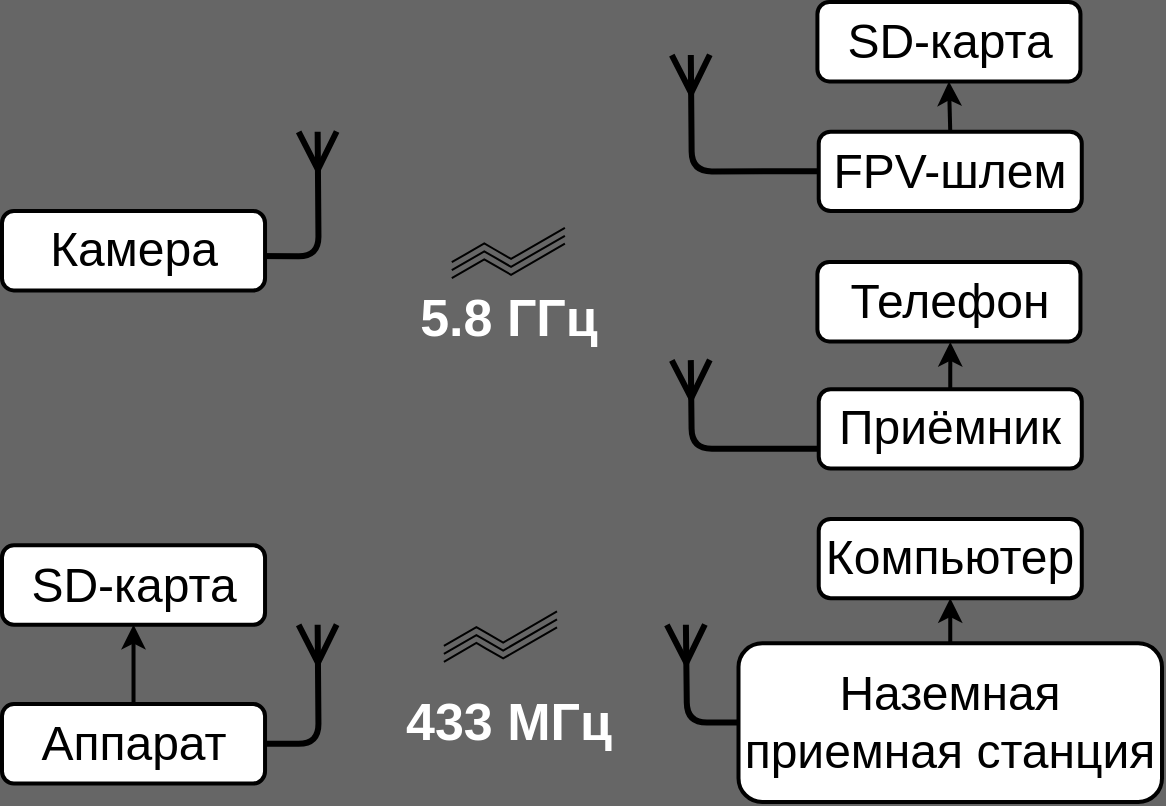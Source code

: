 <mxfile version="25.0.2">
  <diagram name="Страница — 1" id="UVlqzA668V7xbwNb8Y3F">
    <mxGraphModel dx="755" dy="506" grid="1" gridSize="10" guides="1" tooltips="1" connect="1" arrows="1" fold="1" page="1" pageScale="1" pageWidth="827" pageHeight="1169" background="#666666" math="0" shadow="0">
      <root>
        <mxCell id="0" />
        <mxCell id="1" parent="0" />
        <mxCell id="NKs00WNYC1JJoFckJ5-I-9" style="edgeStyle=orthogonalEdgeStyle;rounded=0;orthogonalLoop=1;jettySize=auto;html=1;exitX=0.5;exitY=0;exitDx=0;exitDy=0;entryX=0.5;entryY=1;entryDx=0;entryDy=0;fontColor=none;labelBackgroundColor=none;noLabel=1;strokeWidth=2;" parent="1" source="NKs00WNYC1JJoFckJ5-I-1" target="NKs00WNYC1JJoFckJ5-I-5" edge="1">
          <mxGeometry relative="1" as="geometry">
            <mxPoint x="181.785" y="370.776" as="targetPoint" />
          </mxGeometry>
        </mxCell>
        <mxCell id="NKs00WNYC1JJoFckJ5-I-44" style="edgeStyle=orthogonalEdgeStyle;rounded=1;orthogonalLoop=1;jettySize=auto;html=1;curved=0;endArrow=ERmany;endFill=0;strokeWidth=3;endSize=15;exitX=0;exitY=0.5;exitDx=0;exitDy=0;" parent="1" source="NKs00WNYC1JJoFckJ5-I-18" edge="1">
          <mxGeometry relative="1" as="geometry">
            <mxPoint x="501.95" y="401.362" as="targetPoint" />
            <mxPoint x="515.102" y="493.969" as="sourcePoint" />
          </mxGeometry>
        </mxCell>
        <mxCell id="NKs00WNYC1JJoFckJ5-I-46" value="" style="endArrow=none;html=1;rounded=0;edgeStyle=isometricEdgeStyle;" parent="1" edge="1">
          <mxGeometry width="50" height="50" relative="1" as="geometry">
            <mxPoint x="380.952" y="411.946" as="sourcePoint" />
            <mxPoint x="437.506" y="394.747" as="targetPoint" />
            <Array as="points">
              <mxPoint x="401.995" y="405.331" />
            </Array>
          </mxGeometry>
        </mxCell>
        <mxCell id="NKs00WNYC1JJoFckJ5-I-47" value="" style="endArrow=none;html=1;rounded=0;edgeStyle=isometricEdgeStyle;" parent="1" edge="1">
          <mxGeometry width="50" height="50" relative="1" as="geometry">
            <mxPoint x="380.952" y="415.914" as="sourcePoint" />
            <mxPoint x="437.506" y="398.716" as="targetPoint" />
            <Array as="points">
              <mxPoint x="401.995" y="409.3" />
            </Array>
          </mxGeometry>
        </mxCell>
        <mxCell id="NKs00WNYC1JJoFckJ5-I-48" value="" style="endArrow=none;html=1;rounded=0;edgeStyle=isometricEdgeStyle;" parent="1" edge="1">
          <mxGeometry width="50" height="50" relative="1" as="geometry">
            <mxPoint x="380.952" y="419.883" as="sourcePoint" />
            <mxPoint x="437.506" y="402.685" as="targetPoint" />
            <Array as="points">
              <mxPoint x="401.995" y="413.268" />
            </Array>
          </mxGeometry>
        </mxCell>
        <mxCell id="NKs00WNYC1JJoFckJ5-I-66" style="edgeStyle=orthogonalEdgeStyle;rounded=1;orthogonalLoop=1;jettySize=auto;html=1;exitX=1;exitY=0.5;exitDx=0;exitDy=0;curved=0;endArrow=ERmany;endFill=0;strokeWidth=3;targetPerimeterSpacing=0;endSize=15;" parent="1" edge="1">
          <mxGeometry relative="1" as="geometry">
            <mxPoint x="317.823" y="154.828" as="targetPoint" />
            <mxPoint x="248.118" y="216.69" as="sourcePoint" />
          </mxGeometry>
        </mxCell>
        <mxCell id="NKs00WNYC1JJoFckJ5-I-68" value="" style="endArrow=none;html=1;rounded=0;edgeStyle=isometricEdgeStyle;" parent="1" edge="1">
          <mxGeometry width="50" height="50" relative="1" as="geometry">
            <mxPoint x="384.898" y="220.117" as="sourcePoint" />
            <mxPoint x="441.451" y="202.918" as="targetPoint" />
            <Array as="points">
              <mxPoint x="405.941" y="213.502" />
            </Array>
          </mxGeometry>
        </mxCell>
        <mxCell id="NKs00WNYC1JJoFckJ5-I-69" value="" style="endArrow=none;html=1;rounded=0;edgeStyle=isometricEdgeStyle;" parent="1" edge="1">
          <mxGeometry width="50" height="50" relative="1" as="geometry">
            <mxPoint x="384.898" y="224.086" as="sourcePoint" />
            <mxPoint x="441.451" y="206.887" as="targetPoint" />
            <Array as="points">
              <mxPoint x="405.941" y="217.471" />
            </Array>
          </mxGeometry>
        </mxCell>
        <mxCell id="NKs00WNYC1JJoFckJ5-I-70" value="" style="endArrow=none;html=1;rounded=0;edgeStyle=isometricEdgeStyle;" parent="1" edge="1">
          <mxGeometry width="50" height="50" relative="1" as="geometry">
            <mxPoint x="384.898" y="228.054" as="sourcePoint" />
            <mxPoint x="441.451" y="210.856" as="targetPoint" />
            <Array as="points">
              <mxPoint x="405.941" y="221.44" />
            </Array>
          </mxGeometry>
        </mxCell>
        <mxCell id="NKs00WNYC1JJoFckJ5-I-43" style="edgeStyle=orthogonalEdgeStyle;rounded=1;orthogonalLoop=1;jettySize=auto;html=1;exitX=1;exitY=0.5;exitDx=0;exitDy=0;curved=0;endArrow=ERmany;endFill=0;strokeWidth=3;targetPerimeterSpacing=0;endSize=15;" parent="1" source="NKs00WNYC1JJoFckJ5-I-1" edge="1">
          <mxGeometry relative="1" as="geometry">
            <mxPoint x="317.823" y="401.362" as="targetPoint" />
          </mxGeometry>
        </mxCell>
        <mxCell id="NKs00WNYC1JJoFckJ5-I-1" value="&lt;span style=&quot;color: rgb(0, 0, 0);&quot;&gt;&lt;font&gt;Аппарат&lt;/font&gt;&lt;/span&gt;" style="rounded=1;whiteSpace=wrap;html=1;fillColor=#FFFFFF;fontSize=24;fontStyle=0;strokeWidth=2;" parent="1" vertex="1">
          <mxGeometry x="160" y="441.051" width="131.519" height="39.689" as="geometry" />
        </mxCell>
        <mxCell id="NKs00WNYC1JJoFckJ5-I-18" value="&lt;span style=&quot;color: rgb(0, 0, 0);&quot;&gt;&lt;font&gt;Наземная приемная станция&lt;/font&gt;&lt;/span&gt;" style="rounded=1;whiteSpace=wrap;html=1;fillColor=#FFFFFF;fontSize=24;fontStyle=0;strokeWidth=2;" parent="1" vertex="1">
          <mxGeometry x="528.254" y="410.623" width="211.746" height="79.377" as="geometry" />
        </mxCell>
        <mxCell id="NKs00WNYC1JJoFckJ5-I-32" style="edgeStyle=orthogonalEdgeStyle;rounded=0;orthogonalLoop=1;jettySize=auto;html=1;exitX=0.5;exitY=0;exitDx=0;exitDy=0;entryX=0.5;entryY=1;entryDx=0;entryDy=0;strokeWidth=2;" parent="1" source="NKs00WNYC1JJoFckJ5-I-18" target="NKs00WNYC1JJoFckJ5-I-21" edge="1">
          <mxGeometry relative="1" as="geometry">
            <mxPoint x="634.127" y="377.549" as="targetPoint" />
          </mxGeometry>
        </mxCell>
        <mxCell id="WlamRgHtwS5RRLz_qqGx-1" value="&lt;b&gt;&lt;font&gt;5.8 ГГц&lt;/font&gt;&lt;/b&gt;" style="text;html=1;align=center;verticalAlign=middle;whiteSpace=wrap;rounded=0;fontColor=#ffffff;fontSize=26;" parent="1" vertex="1">
          <mxGeometry x="367.16" y="228.05" width="92.91" height="39.69" as="geometry" />
        </mxCell>
        <mxCell id="WlamRgHtwS5RRLz_qqGx-2" value="&lt;b&gt;&lt;font&gt;433 МГц&lt;/font&gt;&lt;/b&gt;" style="text;html=1;align=center;verticalAlign=middle;whiteSpace=wrap;rounded=0;fontColor=#ffffff;fontSize=26;" parent="1" vertex="1">
          <mxGeometry x="357" y="430.47" width="113.24" height="39.69" as="geometry" />
        </mxCell>
        <mxCell id="NKs00WNYC1JJoFckJ5-I-63" value="&lt;font color=&quot;#000000&quot;&gt;FPV-шлем&lt;/font&gt;" style="rounded=1;whiteSpace=wrap;html=1;fillColor=#FFFFFF;fontSize=24;fontStyle=0;strokeWidth=2;" parent="1" vertex="1">
          <mxGeometry x="568.367" y="154.825" width="131.519" height="39.689" as="geometry" />
        </mxCell>
        <mxCell id="NKs00WNYC1JJoFckJ5-I-67" style="edgeStyle=orthogonalEdgeStyle;rounded=1;orthogonalLoop=1;jettySize=auto;html=1;curved=0;endArrow=ERmany;endFill=0;strokeWidth=3;endSize=15;exitX=0;exitY=0.5;exitDx=0;exitDy=0;" parent="1" source="NKs00WNYC1JJoFckJ5-I-63" edge="1">
          <mxGeometry relative="1" as="geometry">
            <mxPoint x="504.408" y="116.459" as="targetPoint" />
            <mxPoint x="594.014" y="169.377" as="sourcePoint" />
          </mxGeometry>
        </mxCell>
        <mxCell id="NKs00WNYC1JJoFckJ5-I-76" style="edgeStyle=orthogonalEdgeStyle;rounded=1;orthogonalLoop=1;jettySize=auto;html=1;curved=0;endArrow=ERmany;endFill=0;strokeWidth=3;endSize=15;exitX=0;exitY=0.75;exitDx=0;exitDy=0;" parent="1" source="NKs00WNYC1JJoFckJ5-I-41" edge="1">
          <mxGeometry relative="1" as="geometry">
            <mxPoint x="504.408" y="269.066" as="targetPoint" />
            <mxPoint x="581.015" y="321.984" as="sourcePoint" />
          </mxGeometry>
        </mxCell>
        <mxCell id="NKs00WNYC1JJoFckJ5-I-81" style="edgeStyle=orthogonalEdgeStyle;rounded=0;orthogonalLoop=1;jettySize=auto;html=1;exitX=0.5;exitY=0;exitDx=0;exitDy=0;entryX=0.5;entryY=1;entryDx=0;entryDy=0;strokeWidth=2;" parent="1" source="NKs00WNYC1JJoFckJ5-I-63" target="NKs00WNYC1JJoFckJ5-I-79" edge="1">
          <mxGeometry relative="1" as="geometry">
            <mxPoint x="659.084" y="154.825" as="sourcePoint" />
          </mxGeometry>
        </mxCell>
        <mxCell id="NKs00WNYC1JJoFckJ5-I-21" value="&lt;span style=&quot;color: rgb(0, 0, 0);&quot;&gt;&lt;font&gt;Компьютер&lt;/font&gt;&lt;/span&gt;" style="rounded=1;whiteSpace=wrap;html=1;fillColor=#FFFFFF;fontSize=24;fontStyle=0;strokeWidth=2;" parent="1" vertex="1">
          <mxGeometry x="568.367" y="348.444" width="131.519" height="39.689" as="geometry" />
        </mxCell>
        <mxCell id="EgXhEpAIYcTvL_KiUTMi-3" style="edgeStyle=orthogonalEdgeStyle;rounded=0;orthogonalLoop=1;jettySize=auto;html=1;exitX=0.5;exitY=0;exitDx=0;exitDy=0;strokeWidth=2;" edge="1" parent="1" source="NKs00WNYC1JJoFckJ5-I-41">
          <mxGeometry relative="1" as="geometry">
            <mxPoint x="634.154" y="260" as="targetPoint" />
          </mxGeometry>
        </mxCell>
        <mxCell id="NKs00WNYC1JJoFckJ5-I-41" value="&lt;span style=&quot;color: rgb(0, 0, 0);&quot;&gt;&lt;font&gt;Приёмник&lt;/font&gt;&lt;/span&gt;" style="rounded=1;whiteSpace=wrap;html=1;fillColor=#FFFFFF;fontSize=24;fontStyle=0;strokeWidth=2;" parent="1" vertex="1">
          <mxGeometry x="568.368" y="283.619" width="131.519" height="39.689" as="geometry" />
        </mxCell>
        <mxCell id="NKs00WNYC1JJoFckJ5-I-5" value="&lt;span style=&quot;color: rgb(0, 0, 0);&quot;&gt;&lt;font&gt;SD-карта&lt;/font&gt;&lt;/span&gt;" style="rounded=1;whiteSpace=wrap;html=1;fillColor=#FFFFFF;fontSize=24;fontStyle=0;strokeWidth=2;" parent="1" vertex="1">
          <mxGeometry x="160" y="361.673" width="131.519" height="39.689" as="geometry" />
        </mxCell>
        <mxCell id="NKs00WNYC1JJoFckJ5-I-35" value="&lt;span style=&quot;color: rgb(0, 0, 0);&quot;&gt;&lt;font&gt;Камера&lt;/font&gt;&lt;/span&gt;" style="rounded=1;whiteSpace=wrap;html=1;fillColor=#FFFFFF;fontSize=24;fontStyle=0;strokeWidth=2;" parent="1" vertex="1">
          <mxGeometry x="160" y="194.517" width="131.519" height="39.689" as="geometry" />
        </mxCell>
        <mxCell id="NKs00WNYC1JJoFckJ5-I-79" value="&lt;span style=&quot;color: rgb(0, 0, 0);&quot;&gt;&lt;font&gt;SD-карта&lt;/font&gt;&lt;/span&gt;" style="rounded=1;whiteSpace=wrap;html=1;fillColor=#FFFFFF;fontSize=24;fontStyle=0;strokeWidth=2;" parent="1" vertex="1">
          <mxGeometry x="567.71" y="90" width="131.519" height="39.689" as="geometry" />
        </mxCell>
        <mxCell id="EgXhEpAIYcTvL_KiUTMi-2" value="&lt;span style=&quot;color: rgb(0, 0, 0);&quot;&gt;&lt;font&gt;Телефон&lt;/font&gt;&lt;/span&gt;" style="rounded=1;whiteSpace=wrap;html=1;fillColor=#FFFFFF;fontSize=24;fontStyle=0;strokeWidth=2;" vertex="1" parent="1">
          <mxGeometry x="567.707" y="220.004" width="131.519" height="39.689" as="geometry" />
        </mxCell>
      </root>
    </mxGraphModel>
  </diagram>
</mxfile>
